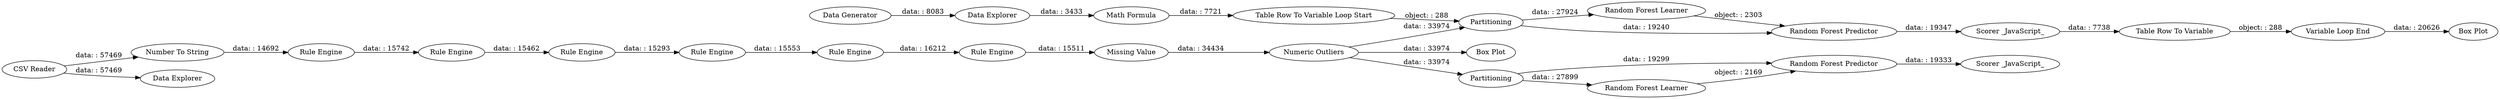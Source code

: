 digraph {
	"2369595723618846778_887" [label="Rule Engine"]
	"2369595723618846778_889" [label="Numeric Outliers"]
	"2369595723618846778_863" [label="Data Generator"]
	"2369595723618846778_871" [label="Random Forest Predictor"]
	"2369595723618846778_851" [label=Partitioning]
	"2369595723618846778_824" [label="Number To String"]
	"2369595723618846778_848" [label="Random Forest Learner"]
	"2369595723618846778_883" [label="Rule Engine"]
	"2369595723618846778_890" [label="Box Plot"]
	"2369595723618846778_868" [label=Partitioning]
	"2369595723618846778_886" [label="Rule Engine"]
	"2369595723618846778_864" [label="Math Formula"]
	"2369595723618846778_869" [label="Scorer _JavaScript_"]
	"2369595723618846778_885" [label="Rule Engine"]
	"2369595723618846778_884" [label="Rule Engine"]
	"2369595723618846778_888" [label="Missing Value"]
	"2369595723618846778_867" [label="Table Row To Variable"]
	"2369595723618846778_850" [label="Scorer _JavaScript_"]
	"2369595723618846778_882" [label="Rule Engine"]
	"2369595723618846778_866" [label="Table Row To Variable Loop Start"]
	"2369595723618846778_847" [label="Data Explorer"]
	"2369595723618846778_881" [label="Box Plot"]
	"2369595723618846778_865" [label="Data Explorer"]
	"2369595723618846778_854" [label="Variable Loop End"]
	"2369595723618846778_870" [label="Random Forest Learner"]
	"2369595723618846778_1" [label="CSV Reader"]
	"2369595723618846778_849" [label="Random Forest Predictor"]
	"2369595723618846778_883" -> "2369595723618846778_884" [label="data: : 15462"]
	"2369595723618846778_865" -> "2369595723618846778_864" [label="data: : 3433"]
	"2369595723618846778_871" -> "2369595723618846778_869" [label="data: : 19333"]
	"2369595723618846778_870" -> "2369595723618846778_871" [label="object: : 2169"]
	"2369595723618846778_863" -> "2369595723618846778_865" [label="data: : 8083"]
	"2369595723618846778_848" -> "2369595723618846778_849" [label="object: : 2303"]
	"2369595723618846778_887" -> "2369595723618846778_888" [label="data: : 15511"]
	"2369595723618846778_866" -> "2369595723618846778_851" [label="object: : 288"]
	"2369595723618846778_889" -> "2369595723618846778_890" [label="data: : 33974"]
	"2369595723618846778_889" -> "2369595723618846778_868" [label="data: : 33974"]
	"2369595723618846778_868" -> "2369595723618846778_871" [label="data: : 19299"]
	"2369595723618846778_882" -> "2369595723618846778_883" [label="data: : 15742"]
	"2369595723618846778_868" -> "2369595723618846778_870" [label="data: : 27899"]
	"2369595723618846778_867" -> "2369595723618846778_854" [label="object: : 288"]
	"2369595723618846778_1" -> "2369595723618846778_824" [label="data: : 57469"]
	"2369595723618846778_885" -> "2369595723618846778_886" [label="data: : 15553"]
	"2369595723618846778_824" -> "2369595723618846778_882" [label="data: : 14692"]
	"2369595723618846778_888" -> "2369595723618846778_889" [label="data: : 34434"]
	"2369595723618846778_889" -> "2369595723618846778_851" [label="data: : 33974"]
	"2369595723618846778_850" -> "2369595723618846778_867" [label="data: : 7738"]
	"2369595723618846778_851" -> "2369595723618846778_848" [label="data: : 27924"]
	"2369595723618846778_1" -> "2369595723618846778_847" [label="data: : 57469"]
	"2369595723618846778_849" -> "2369595723618846778_850" [label="data: : 19347"]
	"2369595723618846778_854" -> "2369595723618846778_881" [label="data: : 20626"]
	"2369595723618846778_864" -> "2369595723618846778_866" [label="data: : 7721"]
	"2369595723618846778_851" -> "2369595723618846778_849" [label="data: : 19240"]
	"2369595723618846778_886" -> "2369595723618846778_887" [label="data: : 16212"]
	"2369595723618846778_884" -> "2369595723618846778_885" [label="data: : 15293"]
	rankdir=LR
}
